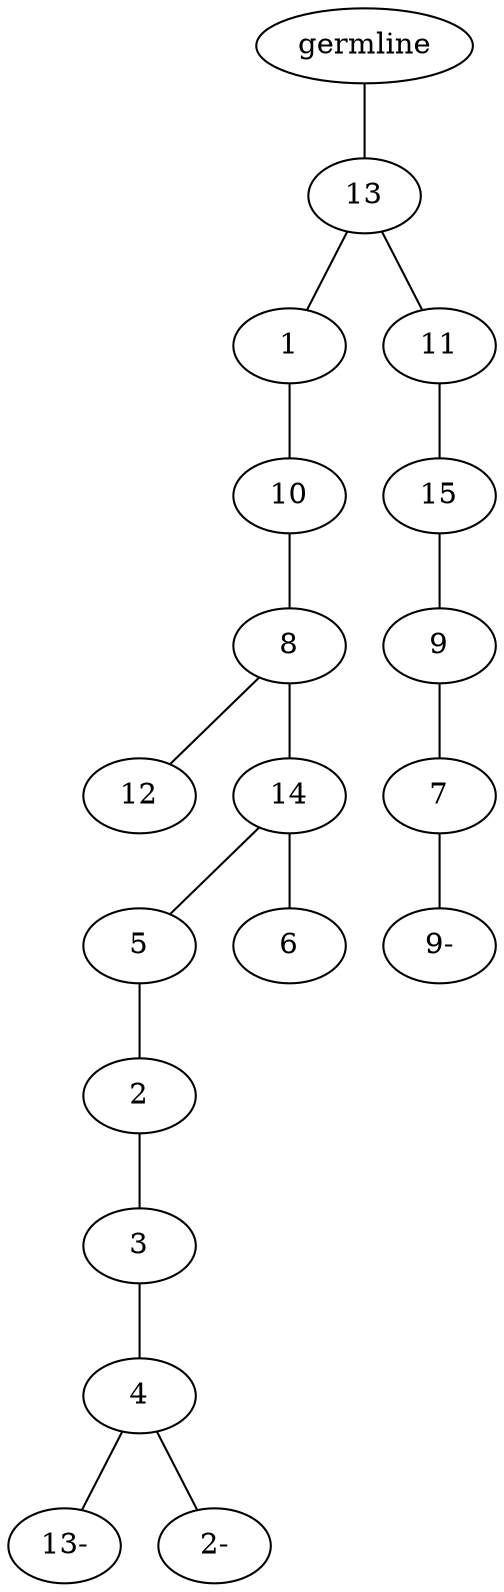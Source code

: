 graph tree {
    "140298296200496" [label="germline"];
    "140298296430896" [label="13"];
    "140298296433872" [label="1"];
    "140298296431856" [label="10"];
    "140298296432432" [label="8"];
    "140298296529968" [label="12"];
    "140298296530976" [label="14"];
    "140298296529296" [label="5"];
    "140298296529152" [label="2"];
    "140298289562528" [label="3"];
    "140298293185072" [label="4"];
    "140298293184496" [label="13-"];
    "140298293184544" [label="2-"];
    "140298296531936" [label="6"];
    "140298296432768" [label="11"];
    "140298296532752" [label="15"];
    "140298296532032" [label="9"];
    "140298296530592" [label="7"];
    "140298289565264" [label="9-"];
    "140298296200496" -- "140298296430896";
    "140298296430896" -- "140298296433872";
    "140298296430896" -- "140298296432768";
    "140298296433872" -- "140298296431856";
    "140298296431856" -- "140298296432432";
    "140298296432432" -- "140298296529968";
    "140298296432432" -- "140298296530976";
    "140298296530976" -- "140298296529296";
    "140298296530976" -- "140298296531936";
    "140298296529296" -- "140298296529152";
    "140298296529152" -- "140298289562528";
    "140298289562528" -- "140298293185072";
    "140298293185072" -- "140298293184496";
    "140298293185072" -- "140298293184544";
    "140298296432768" -- "140298296532752";
    "140298296532752" -- "140298296532032";
    "140298296532032" -- "140298296530592";
    "140298296530592" -- "140298289565264";
}
